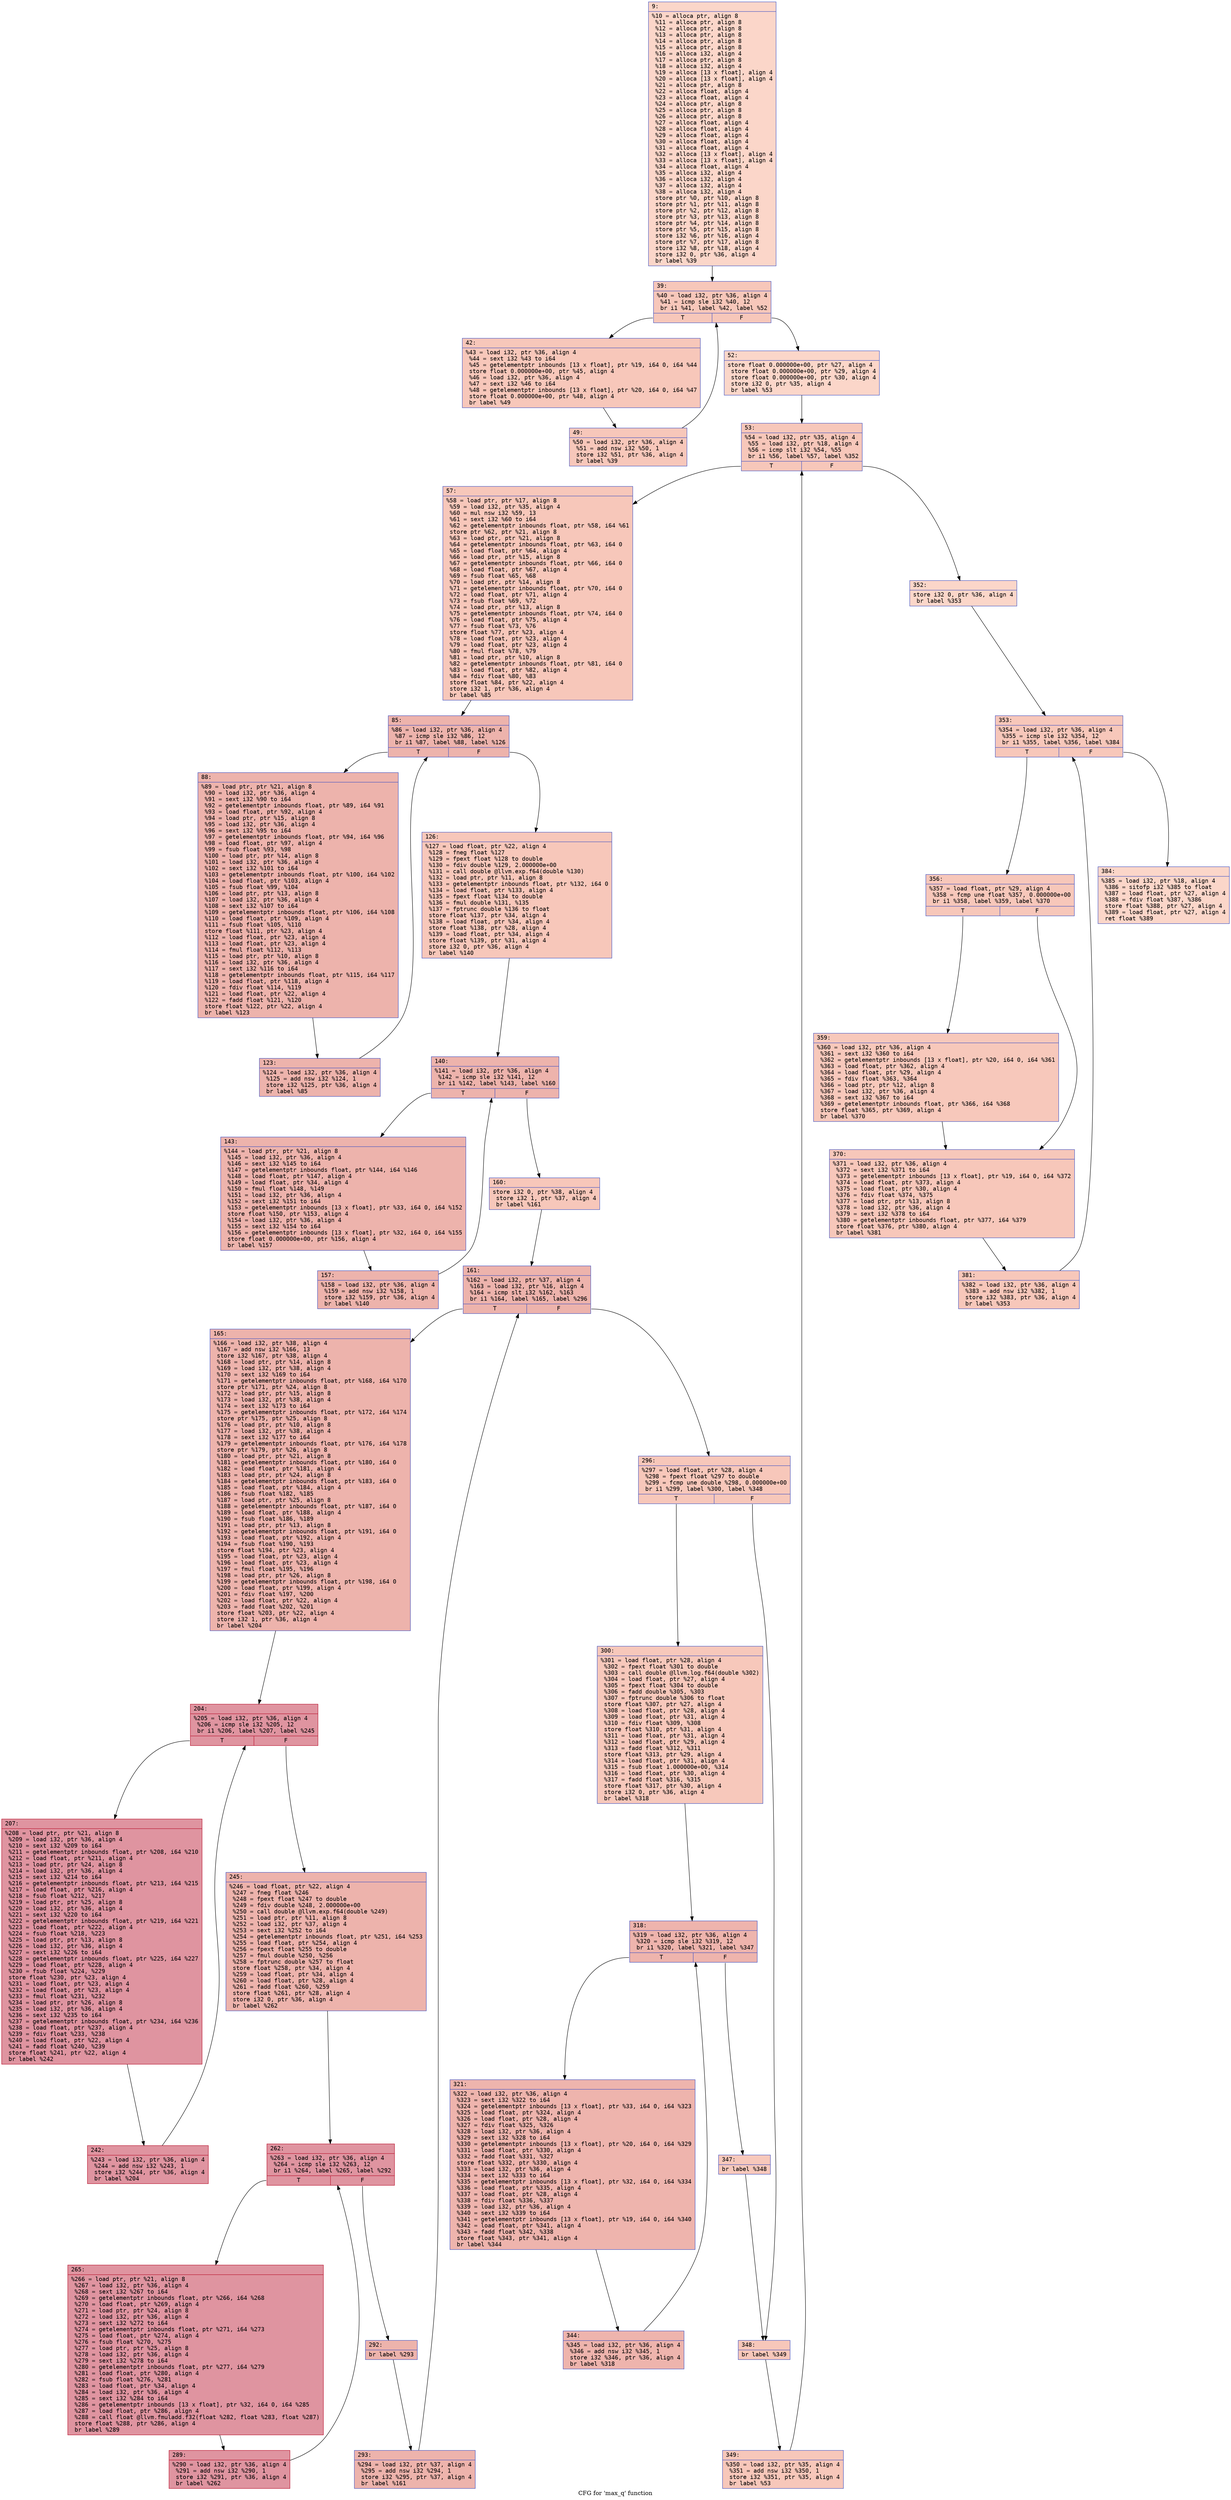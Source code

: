 digraph "CFG for 'max_q' function" {
	label="CFG for 'max_q' function";

	Node0x600002e7b980 [shape=record,color="#3d50c3ff", style=filled, fillcolor="#f6a38570" fontname="Courier",label="{9:\l|  %10 = alloca ptr, align 8\l  %11 = alloca ptr, align 8\l  %12 = alloca ptr, align 8\l  %13 = alloca ptr, align 8\l  %14 = alloca ptr, align 8\l  %15 = alloca ptr, align 8\l  %16 = alloca i32, align 4\l  %17 = alloca ptr, align 8\l  %18 = alloca i32, align 4\l  %19 = alloca [13 x float], align 4\l  %20 = alloca [13 x float], align 4\l  %21 = alloca ptr, align 8\l  %22 = alloca float, align 4\l  %23 = alloca float, align 4\l  %24 = alloca ptr, align 8\l  %25 = alloca ptr, align 8\l  %26 = alloca ptr, align 8\l  %27 = alloca float, align 4\l  %28 = alloca float, align 4\l  %29 = alloca float, align 4\l  %30 = alloca float, align 4\l  %31 = alloca float, align 4\l  %32 = alloca [13 x float], align 4\l  %33 = alloca [13 x float], align 4\l  %34 = alloca float, align 4\l  %35 = alloca i32, align 4\l  %36 = alloca i32, align 4\l  %37 = alloca i32, align 4\l  %38 = alloca i32, align 4\l  store ptr %0, ptr %10, align 8\l  store ptr %1, ptr %11, align 8\l  store ptr %2, ptr %12, align 8\l  store ptr %3, ptr %13, align 8\l  store ptr %4, ptr %14, align 8\l  store ptr %5, ptr %15, align 8\l  store i32 %6, ptr %16, align 4\l  store ptr %7, ptr %17, align 8\l  store i32 %8, ptr %18, align 4\l  store i32 0, ptr %36, align 4\l  br label %39\l}"];
	Node0x600002e7b980 -> Node0x600002e7b9d0[tooltip="9 -> 39\nProbability 100.00%" ];
	Node0x600002e7b9d0 [shape=record,color="#3d50c3ff", style=filled, fillcolor="#ec7f6370" fontname="Courier",label="{39:\l|  %40 = load i32, ptr %36, align 4\l  %41 = icmp sle i32 %40, 12\l  br i1 %41, label %42, label %52\l|{<s0>T|<s1>F}}"];
	Node0x600002e7b9d0:s0 -> Node0x600002e7ba20[tooltip="39 -> 42\nProbability 96.88%" ];
	Node0x600002e7b9d0:s1 -> Node0x600002e7bac0[tooltip="39 -> 52\nProbability 3.12%" ];
	Node0x600002e7ba20 [shape=record,color="#3d50c3ff", style=filled, fillcolor="#ec7f6370" fontname="Courier",label="{42:\l|  %43 = load i32, ptr %36, align 4\l  %44 = sext i32 %43 to i64\l  %45 = getelementptr inbounds [13 x float], ptr %19, i64 0, i64 %44\l  store float 0.000000e+00, ptr %45, align 4\l  %46 = load i32, ptr %36, align 4\l  %47 = sext i32 %46 to i64\l  %48 = getelementptr inbounds [13 x float], ptr %20, i64 0, i64 %47\l  store float 0.000000e+00, ptr %48, align 4\l  br label %49\l}"];
	Node0x600002e7ba20 -> Node0x600002e7ba70[tooltip="42 -> 49\nProbability 100.00%" ];
	Node0x600002e7ba70 [shape=record,color="#3d50c3ff", style=filled, fillcolor="#ec7f6370" fontname="Courier",label="{49:\l|  %50 = load i32, ptr %36, align 4\l  %51 = add nsw i32 %50, 1\l  store i32 %51, ptr %36, align 4\l  br label %39\l}"];
	Node0x600002e7ba70 -> Node0x600002e7b9d0[tooltip="49 -> 39\nProbability 100.00%" ];
	Node0x600002e7bac0 [shape=record,color="#3d50c3ff", style=filled, fillcolor="#f6a38570" fontname="Courier",label="{52:\l|  store float 0.000000e+00, ptr %27, align 4\l  store float 0.000000e+00, ptr %29, align 4\l  store float 0.000000e+00, ptr %30, align 4\l  store i32 0, ptr %35, align 4\l  br label %53\l}"];
	Node0x600002e7bac0 -> Node0x600002e7bb10[tooltip="52 -> 53\nProbability 100.00%" ];
	Node0x600002e7bb10 [shape=record,color="#3d50c3ff", style=filled, fillcolor="#ec7f6370" fontname="Courier",label="{53:\l|  %54 = load i32, ptr %35, align 4\l  %55 = load i32, ptr %18, align 4\l  %56 = icmp slt i32 %54, %55\l  br i1 %56, label %57, label %352\l|{<s0>T|<s1>F}}"];
	Node0x600002e7bb10:s0 -> Node0x600002e7bb60[tooltip="53 -> 57\nProbability 96.88%" ];
	Node0x600002e7bb10:s1 -> Node0x600002e7c460[tooltip="53 -> 352\nProbability 3.12%" ];
	Node0x600002e7bb60 [shape=record,color="#3d50c3ff", style=filled, fillcolor="#ec7f6370" fontname="Courier",label="{57:\l|  %58 = load ptr, ptr %17, align 8\l  %59 = load i32, ptr %35, align 4\l  %60 = mul nsw i32 %59, 13\l  %61 = sext i32 %60 to i64\l  %62 = getelementptr inbounds float, ptr %58, i64 %61\l  store ptr %62, ptr %21, align 8\l  %63 = load ptr, ptr %21, align 8\l  %64 = getelementptr inbounds float, ptr %63, i64 0\l  %65 = load float, ptr %64, align 4\l  %66 = load ptr, ptr %15, align 8\l  %67 = getelementptr inbounds float, ptr %66, i64 0\l  %68 = load float, ptr %67, align 4\l  %69 = fsub float %65, %68\l  %70 = load ptr, ptr %14, align 8\l  %71 = getelementptr inbounds float, ptr %70, i64 0\l  %72 = load float, ptr %71, align 4\l  %73 = fsub float %69, %72\l  %74 = load ptr, ptr %13, align 8\l  %75 = getelementptr inbounds float, ptr %74, i64 0\l  %76 = load float, ptr %75, align 4\l  %77 = fsub float %73, %76\l  store float %77, ptr %23, align 4\l  %78 = load float, ptr %23, align 4\l  %79 = load float, ptr %23, align 4\l  %80 = fmul float %78, %79\l  %81 = load ptr, ptr %10, align 8\l  %82 = getelementptr inbounds float, ptr %81, i64 0\l  %83 = load float, ptr %82, align 4\l  %84 = fdiv float %80, %83\l  store float %84, ptr %22, align 4\l  store i32 1, ptr %36, align 4\l  br label %85\l}"];
	Node0x600002e7bb60 -> Node0x600002e7bbb0[tooltip="57 -> 85\nProbability 100.00%" ];
	Node0x600002e7bbb0 [shape=record,color="#3d50c3ff", style=filled, fillcolor="#d6524470" fontname="Courier",label="{85:\l|  %86 = load i32, ptr %36, align 4\l  %87 = icmp sle i32 %86, 12\l  br i1 %87, label %88, label %126\l|{<s0>T|<s1>F}}"];
	Node0x600002e7bbb0:s0 -> Node0x600002e7bc00[tooltip="85 -> 88\nProbability 96.88%" ];
	Node0x600002e7bbb0:s1 -> Node0x600002e7bca0[tooltip="85 -> 126\nProbability 3.12%" ];
	Node0x600002e7bc00 [shape=record,color="#3d50c3ff", style=filled, fillcolor="#d6524470" fontname="Courier",label="{88:\l|  %89 = load ptr, ptr %21, align 8\l  %90 = load i32, ptr %36, align 4\l  %91 = sext i32 %90 to i64\l  %92 = getelementptr inbounds float, ptr %89, i64 %91\l  %93 = load float, ptr %92, align 4\l  %94 = load ptr, ptr %15, align 8\l  %95 = load i32, ptr %36, align 4\l  %96 = sext i32 %95 to i64\l  %97 = getelementptr inbounds float, ptr %94, i64 %96\l  %98 = load float, ptr %97, align 4\l  %99 = fsub float %93, %98\l  %100 = load ptr, ptr %14, align 8\l  %101 = load i32, ptr %36, align 4\l  %102 = sext i32 %101 to i64\l  %103 = getelementptr inbounds float, ptr %100, i64 %102\l  %104 = load float, ptr %103, align 4\l  %105 = fsub float %99, %104\l  %106 = load ptr, ptr %13, align 8\l  %107 = load i32, ptr %36, align 4\l  %108 = sext i32 %107 to i64\l  %109 = getelementptr inbounds float, ptr %106, i64 %108\l  %110 = load float, ptr %109, align 4\l  %111 = fsub float %105, %110\l  store float %111, ptr %23, align 4\l  %112 = load float, ptr %23, align 4\l  %113 = load float, ptr %23, align 4\l  %114 = fmul float %112, %113\l  %115 = load ptr, ptr %10, align 8\l  %116 = load i32, ptr %36, align 4\l  %117 = sext i32 %116 to i64\l  %118 = getelementptr inbounds float, ptr %115, i64 %117\l  %119 = load float, ptr %118, align 4\l  %120 = fdiv float %114, %119\l  %121 = load float, ptr %22, align 4\l  %122 = fadd float %121, %120\l  store float %122, ptr %22, align 4\l  br label %123\l}"];
	Node0x600002e7bc00 -> Node0x600002e7bc50[tooltip="88 -> 123\nProbability 100.00%" ];
	Node0x600002e7bc50 [shape=record,color="#3d50c3ff", style=filled, fillcolor="#d6524470" fontname="Courier",label="{123:\l|  %124 = load i32, ptr %36, align 4\l  %125 = add nsw i32 %124, 1\l  store i32 %125, ptr %36, align 4\l  br label %85\l}"];
	Node0x600002e7bc50 -> Node0x600002e7bbb0[tooltip="123 -> 85\nProbability 100.00%" ];
	Node0x600002e7bca0 [shape=record,color="#3d50c3ff", style=filled, fillcolor="#ec7f6370" fontname="Courier",label="{126:\l|  %127 = load float, ptr %22, align 4\l  %128 = fneg float %127\l  %129 = fpext float %128 to double\l  %130 = fdiv double %129, 2.000000e+00\l  %131 = call double @llvm.exp.f64(double %130)\l  %132 = load ptr, ptr %11, align 8\l  %133 = getelementptr inbounds float, ptr %132, i64 0\l  %134 = load float, ptr %133, align 4\l  %135 = fpext float %134 to double\l  %136 = fmul double %131, %135\l  %137 = fptrunc double %136 to float\l  store float %137, ptr %34, align 4\l  %138 = load float, ptr %34, align 4\l  store float %138, ptr %28, align 4\l  %139 = load float, ptr %34, align 4\l  store float %139, ptr %31, align 4\l  store i32 0, ptr %36, align 4\l  br label %140\l}"];
	Node0x600002e7bca0 -> Node0x600002e7bcf0[tooltip="126 -> 140\nProbability 100.00%" ];
	Node0x600002e7bcf0 [shape=record,color="#3d50c3ff", style=filled, fillcolor="#d6524470" fontname="Courier",label="{140:\l|  %141 = load i32, ptr %36, align 4\l  %142 = icmp sle i32 %141, 12\l  br i1 %142, label %143, label %160\l|{<s0>T|<s1>F}}"];
	Node0x600002e7bcf0:s0 -> Node0x600002e7bd40[tooltip="140 -> 143\nProbability 96.88%" ];
	Node0x600002e7bcf0:s1 -> Node0x600002e7bde0[tooltip="140 -> 160\nProbability 3.12%" ];
	Node0x600002e7bd40 [shape=record,color="#3d50c3ff", style=filled, fillcolor="#d6524470" fontname="Courier",label="{143:\l|  %144 = load ptr, ptr %21, align 8\l  %145 = load i32, ptr %36, align 4\l  %146 = sext i32 %145 to i64\l  %147 = getelementptr inbounds float, ptr %144, i64 %146\l  %148 = load float, ptr %147, align 4\l  %149 = load float, ptr %34, align 4\l  %150 = fmul float %148, %149\l  %151 = load i32, ptr %36, align 4\l  %152 = sext i32 %151 to i64\l  %153 = getelementptr inbounds [13 x float], ptr %33, i64 0, i64 %152\l  store float %150, ptr %153, align 4\l  %154 = load i32, ptr %36, align 4\l  %155 = sext i32 %154 to i64\l  %156 = getelementptr inbounds [13 x float], ptr %32, i64 0, i64 %155\l  store float 0.000000e+00, ptr %156, align 4\l  br label %157\l}"];
	Node0x600002e7bd40 -> Node0x600002e7bd90[tooltip="143 -> 157\nProbability 100.00%" ];
	Node0x600002e7bd90 [shape=record,color="#3d50c3ff", style=filled, fillcolor="#d6524470" fontname="Courier",label="{157:\l|  %158 = load i32, ptr %36, align 4\l  %159 = add nsw i32 %158, 1\l  store i32 %159, ptr %36, align 4\l  br label %140\l}"];
	Node0x600002e7bd90 -> Node0x600002e7bcf0[tooltip="157 -> 140\nProbability 100.00%" ];
	Node0x600002e7bde0 [shape=record,color="#3d50c3ff", style=filled, fillcolor="#ec7f6370" fontname="Courier",label="{160:\l|  store i32 0, ptr %38, align 4\l  store i32 1, ptr %37, align 4\l  br label %161\l}"];
	Node0x600002e7bde0 -> Node0x600002e7be30[tooltip="160 -> 161\nProbability 100.00%" ];
	Node0x600002e7be30 [shape=record,color="#3d50c3ff", style=filled, fillcolor="#d6524470" fontname="Courier",label="{161:\l|  %162 = load i32, ptr %37, align 4\l  %163 = load i32, ptr %16, align 4\l  %164 = icmp slt i32 %162, %163\l  br i1 %164, label %165, label %296\l|{<s0>T|<s1>F}}"];
	Node0x600002e7be30:s0 -> Node0x600002e7be80[tooltip="161 -> 165\nProbability 96.88%" ];
	Node0x600002e7be30:s1 -> Node0x600002e7c1e0[tooltip="161 -> 296\nProbability 3.12%" ];
	Node0x600002e7be80 [shape=record,color="#3d50c3ff", style=filled, fillcolor="#d6524470" fontname="Courier",label="{165:\l|  %166 = load i32, ptr %38, align 4\l  %167 = add nsw i32 %166, 13\l  store i32 %167, ptr %38, align 4\l  %168 = load ptr, ptr %14, align 8\l  %169 = load i32, ptr %38, align 4\l  %170 = sext i32 %169 to i64\l  %171 = getelementptr inbounds float, ptr %168, i64 %170\l  store ptr %171, ptr %24, align 8\l  %172 = load ptr, ptr %15, align 8\l  %173 = load i32, ptr %38, align 4\l  %174 = sext i32 %173 to i64\l  %175 = getelementptr inbounds float, ptr %172, i64 %174\l  store ptr %175, ptr %25, align 8\l  %176 = load ptr, ptr %10, align 8\l  %177 = load i32, ptr %38, align 4\l  %178 = sext i32 %177 to i64\l  %179 = getelementptr inbounds float, ptr %176, i64 %178\l  store ptr %179, ptr %26, align 8\l  %180 = load ptr, ptr %21, align 8\l  %181 = getelementptr inbounds float, ptr %180, i64 0\l  %182 = load float, ptr %181, align 4\l  %183 = load ptr, ptr %24, align 8\l  %184 = getelementptr inbounds float, ptr %183, i64 0\l  %185 = load float, ptr %184, align 4\l  %186 = fsub float %182, %185\l  %187 = load ptr, ptr %25, align 8\l  %188 = getelementptr inbounds float, ptr %187, i64 0\l  %189 = load float, ptr %188, align 4\l  %190 = fsub float %186, %189\l  %191 = load ptr, ptr %13, align 8\l  %192 = getelementptr inbounds float, ptr %191, i64 0\l  %193 = load float, ptr %192, align 4\l  %194 = fsub float %190, %193\l  store float %194, ptr %23, align 4\l  %195 = load float, ptr %23, align 4\l  %196 = load float, ptr %23, align 4\l  %197 = fmul float %195, %196\l  %198 = load ptr, ptr %26, align 8\l  %199 = getelementptr inbounds float, ptr %198, i64 0\l  %200 = load float, ptr %199, align 4\l  %201 = fdiv float %197, %200\l  %202 = load float, ptr %22, align 4\l  %203 = fadd float %202, %201\l  store float %203, ptr %22, align 4\l  store i32 1, ptr %36, align 4\l  br label %204\l}"];
	Node0x600002e7be80 -> Node0x600002e7bed0[tooltip="165 -> 204\nProbability 100.00%" ];
	Node0x600002e7bed0 [shape=record,color="#b70d28ff", style=filled, fillcolor="#b70d2870" fontname="Courier",label="{204:\l|  %205 = load i32, ptr %36, align 4\l  %206 = icmp sle i32 %205, 12\l  br i1 %206, label %207, label %245\l|{<s0>T|<s1>F}}"];
	Node0x600002e7bed0:s0 -> Node0x600002e7bf20[tooltip="204 -> 207\nProbability 96.88%" ];
	Node0x600002e7bed0:s1 -> Node0x600002e7c000[tooltip="204 -> 245\nProbability 3.12%" ];
	Node0x600002e7bf20 [shape=record,color="#b70d28ff", style=filled, fillcolor="#b70d2870" fontname="Courier",label="{207:\l|  %208 = load ptr, ptr %21, align 8\l  %209 = load i32, ptr %36, align 4\l  %210 = sext i32 %209 to i64\l  %211 = getelementptr inbounds float, ptr %208, i64 %210\l  %212 = load float, ptr %211, align 4\l  %213 = load ptr, ptr %24, align 8\l  %214 = load i32, ptr %36, align 4\l  %215 = sext i32 %214 to i64\l  %216 = getelementptr inbounds float, ptr %213, i64 %215\l  %217 = load float, ptr %216, align 4\l  %218 = fsub float %212, %217\l  %219 = load ptr, ptr %25, align 8\l  %220 = load i32, ptr %36, align 4\l  %221 = sext i32 %220 to i64\l  %222 = getelementptr inbounds float, ptr %219, i64 %221\l  %223 = load float, ptr %222, align 4\l  %224 = fsub float %218, %223\l  %225 = load ptr, ptr %13, align 8\l  %226 = load i32, ptr %36, align 4\l  %227 = sext i32 %226 to i64\l  %228 = getelementptr inbounds float, ptr %225, i64 %227\l  %229 = load float, ptr %228, align 4\l  %230 = fsub float %224, %229\l  store float %230, ptr %23, align 4\l  %231 = load float, ptr %23, align 4\l  %232 = load float, ptr %23, align 4\l  %233 = fmul float %231, %232\l  %234 = load ptr, ptr %26, align 8\l  %235 = load i32, ptr %36, align 4\l  %236 = sext i32 %235 to i64\l  %237 = getelementptr inbounds float, ptr %234, i64 %236\l  %238 = load float, ptr %237, align 4\l  %239 = fdiv float %233, %238\l  %240 = load float, ptr %22, align 4\l  %241 = fadd float %240, %239\l  store float %241, ptr %22, align 4\l  br label %242\l}"];
	Node0x600002e7bf20 -> Node0x600002e7bf70[tooltip="207 -> 242\nProbability 100.00%" ];
	Node0x600002e7bf70 [shape=record,color="#b70d28ff", style=filled, fillcolor="#b70d2870" fontname="Courier",label="{242:\l|  %243 = load i32, ptr %36, align 4\l  %244 = add nsw i32 %243, 1\l  store i32 %244, ptr %36, align 4\l  br label %204\l}"];
	Node0x600002e7bf70 -> Node0x600002e7bed0[tooltip="242 -> 204\nProbability 100.00%" ];
	Node0x600002e7c000 [shape=record,color="#3d50c3ff", style=filled, fillcolor="#d6524470" fontname="Courier",label="{245:\l|  %246 = load float, ptr %22, align 4\l  %247 = fneg float %246\l  %248 = fpext float %247 to double\l  %249 = fdiv double %248, 2.000000e+00\l  %250 = call double @llvm.exp.f64(double %249)\l  %251 = load ptr, ptr %11, align 8\l  %252 = load i32, ptr %37, align 4\l  %253 = sext i32 %252 to i64\l  %254 = getelementptr inbounds float, ptr %251, i64 %253\l  %255 = load float, ptr %254, align 4\l  %256 = fpext float %255 to double\l  %257 = fmul double %250, %256\l  %258 = fptrunc double %257 to float\l  store float %258, ptr %34, align 4\l  %259 = load float, ptr %34, align 4\l  %260 = load float, ptr %28, align 4\l  %261 = fadd float %260, %259\l  store float %261, ptr %28, align 4\l  store i32 0, ptr %36, align 4\l  br label %262\l}"];
	Node0x600002e7c000 -> Node0x600002e7c050[tooltip="245 -> 262\nProbability 100.00%" ];
	Node0x600002e7c050 [shape=record,color="#b70d28ff", style=filled, fillcolor="#b70d2870" fontname="Courier",label="{262:\l|  %263 = load i32, ptr %36, align 4\l  %264 = icmp sle i32 %263, 12\l  br i1 %264, label %265, label %292\l|{<s0>T|<s1>F}}"];
	Node0x600002e7c050:s0 -> Node0x600002e7c0a0[tooltip="262 -> 265\nProbability 96.88%" ];
	Node0x600002e7c050:s1 -> Node0x600002e7c140[tooltip="262 -> 292\nProbability 3.12%" ];
	Node0x600002e7c0a0 [shape=record,color="#b70d28ff", style=filled, fillcolor="#b70d2870" fontname="Courier",label="{265:\l|  %266 = load ptr, ptr %21, align 8\l  %267 = load i32, ptr %36, align 4\l  %268 = sext i32 %267 to i64\l  %269 = getelementptr inbounds float, ptr %266, i64 %268\l  %270 = load float, ptr %269, align 4\l  %271 = load ptr, ptr %24, align 8\l  %272 = load i32, ptr %36, align 4\l  %273 = sext i32 %272 to i64\l  %274 = getelementptr inbounds float, ptr %271, i64 %273\l  %275 = load float, ptr %274, align 4\l  %276 = fsub float %270, %275\l  %277 = load ptr, ptr %25, align 8\l  %278 = load i32, ptr %36, align 4\l  %279 = sext i32 %278 to i64\l  %280 = getelementptr inbounds float, ptr %277, i64 %279\l  %281 = load float, ptr %280, align 4\l  %282 = fsub float %276, %281\l  %283 = load float, ptr %34, align 4\l  %284 = load i32, ptr %36, align 4\l  %285 = sext i32 %284 to i64\l  %286 = getelementptr inbounds [13 x float], ptr %32, i64 0, i64 %285\l  %287 = load float, ptr %286, align 4\l  %288 = call float @llvm.fmuladd.f32(float %282, float %283, float %287)\l  store float %288, ptr %286, align 4\l  br label %289\l}"];
	Node0x600002e7c0a0 -> Node0x600002e7c0f0[tooltip="265 -> 289\nProbability 100.00%" ];
	Node0x600002e7c0f0 [shape=record,color="#b70d28ff", style=filled, fillcolor="#b70d2870" fontname="Courier",label="{289:\l|  %290 = load i32, ptr %36, align 4\l  %291 = add nsw i32 %290, 1\l  store i32 %291, ptr %36, align 4\l  br label %262\l}"];
	Node0x600002e7c0f0 -> Node0x600002e7c050[tooltip="289 -> 262\nProbability 100.00%" ];
	Node0x600002e7c140 [shape=record,color="#3d50c3ff", style=filled, fillcolor="#d6524470" fontname="Courier",label="{292:\l|  br label %293\l}"];
	Node0x600002e7c140 -> Node0x600002e7c190[tooltip="292 -> 293\nProbability 100.00%" ];
	Node0x600002e7c190 [shape=record,color="#3d50c3ff", style=filled, fillcolor="#d6524470" fontname="Courier",label="{293:\l|  %294 = load i32, ptr %37, align 4\l  %295 = add nsw i32 %294, 1\l  store i32 %295, ptr %37, align 4\l  br label %161\l}"];
	Node0x600002e7c190 -> Node0x600002e7be30[tooltip="293 -> 161\nProbability 100.00%" ];
	Node0x600002e7c1e0 [shape=record,color="#3d50c3ff", style=filled, fillcolor="#ec7f6370" fontname="Courier",label="{296:\l|  %297 = load float, ptr %28, align 4\l  %298 = fpext float %297 to double\l  %299 = fcmp une double %298, 0.000000e+00\l  br i1 %299, label %300, label %348\l|{<s0>T|<s1>F}}"];
	Node0x600002e7c1e0:s0 -> Node0x600002e7c230[tooltip="296 -> 300\nProbability 62.50%" ];
	Node0x600002e7c1e0:s1 -> Node0x600002e7c3c0[tooltip="296 -> 348\nProbability 37.50%" ];
	Node0x600002e7c230 [shape=record,color="#3d50c3ff", style=filled, fillcolor="#ed836670" fontname="Courier",label="{300:\l|  %301 = load float, ptr %28, align 4\l  %302 = fpext float %301 to double\l  %303 = call double @llvm.log.f64(double %302)\l  %304 = load float, ptr %27, align 4\l  %305 = fpext float %304 to double\l  %306 = fadd double %305, %303\l  %307 = fptrunc double %306 to float\l  store float %307, ptr %27, align 4\l  %308 = load float, ptr %28, align 4\l  %309 = load float, ptr %31, align 4\l  %310 = fdiv float %309, %308\l  store float %310, ptr %31, align 4\l  %311 = load float, ptr %31, align 4\l  %312 = load float, ptr %29, align 4\l  %313 = fadd float %312, %311\l  store float %313, ptr %29, align 4\l  %314 = load float, ptr %31, align 4\l  %315 = fsub float 1.000000e+00, %314\l  %316 = load float, ptr %30, align 4\l  %317 = fadd float %316, %315\l  store float %317, ptr %30, align 4\l  store i32 0, ptr %36, align 4\l  br label %318\l}"];
	Node0x600002e7c230 -> Node0x600002e7c280[tooltip="300 -> 318\nProbability 100.00%" ];
	Node0x600002e7c280 [shape=record,color="#3d50c3ff", style=filled, fillcolor="#d8564670" fontname="Courier",label="{318:\l|  %319 = load i32, ptr %36, align 4\l  %320 = icmp sle i32 %319, 12\l  br i1 %320, label %321, label %347\l|{<s0>T|<s1>F}}"];
	Node0x600002e7c280:s0 -> Node0x600002e7c2d0[tooltip="318 -> 321\nProbability 96.88%" ];
	Node0x600002e7c280:s1 -> Node0x600002e7c370[tooltip="318 -> 347\nProbability 3.12%" ];
	Node0x600002e7c2d0 [shape=record,color="#3d50c3ff", style=filled, fillcolor="#d8564670" fontname="Courier",label="{321:\l|  %322 = load i32, ptr %36, align 4\l  %323 = sext i32 %322 to i64\l  %324 = getelementptr inbounds [13 x float], ptr %33, i64 0, i64 %323\l  %325 = load float, ptr %324, align 4\l  %326 = load float, ptr %28, align 4\l  %327 = fdiv float %325, %326\l  %328 = load i32, ptr %36, align 4\l  %329 = sext i32 %328 to i64\l  %330 = getelementptr inbounds [13 x float], ptr %20, i64 0, i64 %329\l  %331 = load float, ptr %330, align 4\l  %332 = fadd float %331, %327\l  store float %332, ptr %330, align 4\l  %333 = load i32, ptr %36, align 4\l  %334 = sext i32 %333 to i64\l  %335 = getelementptr inbounds [13 x float], ptr %32, i64 0, i64 %334\l  %336 = load float, ptr %335, align 4\l  %337 = load float, ptr %28, align 4\l  %338 = fdiv float %336, %337\l  %339 = load i32, ptr %36, align 4\l  %340 = sext i32 %339 to i64\l  %341 = getelementptr inbounds [13 x float], ptr %19, i64 0, i64 %340\l  %342 = load float, ptr %341, align 4\l  %343 = fadd float %342, %338\l  store float %343, ptr %341, align 4\l  br label %344\l}"];
	Node0x600002e7c2d0 -> Node0x600002e7c320[tooltip="321 -> 344\nProbability 100.00%" ];
	Node0x600002e7c320 [shape=record,color="#3d50c3ff", style=filled, fillcolor="#d8564670" fontname="Courier",label="{344:\l|  %345 = load i32, ptr %36, align 4\l  %346 = add nsw i32 %345, 1\l  store i32 %346, ptr %36, align 4\l  br label %318\l}"];
	Node0x600002e7c320 -> Node0x600002e7c280[tooltip="344 -> 318\nProbability 100.00%" ];
	Node0x600002e7c370 [shape=record,color="#3d50c3ff", style=filled, fillcolor="#ed836670" fontname="Courier",label="{347:\l|  br label %348\l}"];
	Node0x600002e7c370 -> Node0x600002e7c3c0[tooltip="347 -> 348\nProbability 100.00%" ];
	Node0x600002e7c3c0 [shape=record,color="#3d50c3ff", style=filled, fillcolor="#ec7f6370" fontname="Courier",label="{348:\l|  br label %349\l}"];
	Node0x600002e7c3c0 -> Node0x600002e7c410[tooltip="348 -> 349\nProbability 100.00%" ];
	Node0x600002e7c410 [shape=record,color="#3d50c3ff", style=filled, fillcolor="#ec7f6370" fontname="Courier",label="{349:\l|  %350 = load i32, ptr %35, align 4\l  %351 = add nsw i32 %350, 1\l  store i32 %351, ptr %35, align 4\l  br label %53\l}"];
	Node0x600002e7c410 -> Node0x600002e7bb10[tooltip="349 -> 53\nProbability 100.00%" ];
	Node0x600002e7c460 [shape=record,color="#3d50c3ff", style=filled, fillcolor="#f6a38570" fontname="Courier",label="{352:\l|  store i32 0, ptr %36, align 4\l  br label %353\l}"];
	Node0x600002e7c460 -> Node0x600002e7c4b0[tooltip="352 -> 353\nProbability 100.00%" ];
	Node0x600002e7c4b0 [shape=record,color="#3d50c3ff", style=filled, fillcolor="#ec7f6370" fontname="Courier",label="{353:\l|  %354 = load i32, ptr %36, align 4\l  %355 = icmp sle i32 %354, 12\l  br i1 %355, label %356, label %384\l|{<s0>T|<s1>F}}"];
	Node0x600002e7c4b0:s0 -> Node0x600002e7c500[tooltip="353 -> 356\nProbability 96.88%" ];
	Node0x600002e7c4b0:s1 -> Node0x600002e7c640[tooltip="353 -> 384\nProbability 3.12%" ];
	Node0x600002e7c500 [shape=record,color="#3d50c3ff", style=filled, fillcolor="#ec7f6370" fontname="Courier",label="{356:\l|  %357 = load float, ptr %29, align 4\l  %358 = fcmp une float %357, 0.000000e+00\l  br i1 %358, label %359, label %370\l|{<s0>T|<s1>F}}"];
	Node0x600002e7c500:s0 -> Node0x600002e7c550[tooltip="356 -> 359\nProbability 62.50%" ];
	Node0x600002e7c500:s1 -> Node0x600002e7c5a0[tooltip="356 -> 370\nProbability 37.50%" ];
	Node0x600002e7c550 [shape=record,color="#3d50c3ff", style=filled, fillcolor="#ed836670" fontname="Courier",label="{359:\l|  %360 = load i32, ptr %36, align 4\l  %361 = sext i32 %360 to i64\l  %362 = getelementptr inbounds [13 x float], ptr %20, i64 0, i64 %361\l  %363 = load float, ptr %362, align 4\l  %364 = load float, ptr %29, align 4\l  %365 = fdiv float %363, %364\l  %366 = load ptr, ptr %12, align 8\l  %367 = load i32, ptr %36, align 4\l  %368 = sext i32 %367 to i64\l  %369 = getelementptr inbounds float, ptr %366, i64 %368\l  store float %365, ptr %369, align 4\l  br label %370\l}"];
	Node0x600002e7c550 -> Node0x600002e7c5a0[tooltip="359 -> 370\nProbability 100.00%" ];
	Node0x600002e7c5a0 [shape=record,color="#3d50c3ff", style=filled, fillcolor="#ec7f6370" fontname="Courier",label="{370:\l|  %371 = load i32, ptr %36, align 4\l  %372 = sext i32 %371 to i64\l  %373 = getelementptr inbounds [13 x float], ptr %19, i64 0, i64 %372\l  %374 = load float, ptr %373, align 4\l  %375 = load float, ptr %30, align 4\l  %376 = fdiv float %374, %375\l  %377 = load ptr, ptr %13, align 8\l  %378 = load i32, ptr %36, align 4\l  %379 = sext i32 %378 to i64\l  %380 = getelementptr inbounds float, ptr %377, i64 %379\l  store float %376, ptr %380, align 4\l  br label %381\l}"];
	Node0x600002e7c5a0 -> Node0x600002e7c5f0[tooltip="370 -> 381\nProbability 100.00%" ];
	Node0x600002e7c5f0 [shape=record,color="#3d50c3ff", style=filled, fillcolor="#ec7f6370" fontname="Courier",label="{381:\l|  %382 = load i32, ptr %36, align 4\l  %383 = add nsw i32 %382, 1\l  store i32 %383, ptr %36, align 4\l  br label %353\l}"];
	Node0x600002e7c5f0 -> Node0x600002e7c4b0[tooltip="381 -> 353\nProbability 100.00%" ];
	Node0x600002e7c640 [shape=record,color="#3d50c3ff", style=filled, fillcolor="#f6a38570" fontname="Courier",label="{384:\l|  %385 = load i32, ptr %18, align 4\l  %386 = sitofp i32 %385 to float\l  %387 = load float, ptr %27, align 4\l  %388 = fdiv float %387, %386\l  store float %388, ptr %27, align 4\l  %389 = load float, ptr %27, align 4\l  ret float %389\l}"];
}
